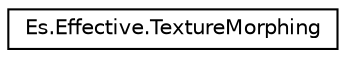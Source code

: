 digraph "Graphical Class Hierarchy"
{
  edge [fontname="Helvetica",fontsize="10",labelfontname="Helvetica",labelfontsize="10"];
  node [fontname="Helvetica",fontsize="10",shape=record];
  rankdir="LR";
  Node0 [label="Es.Effective.TextureMorphing",height=0.2,width=0.4,color="black", fillcolor="white", style="filled",URL="$class_es_1_1_effective_1_1_texture_morphing.html",tooltip="A class that morphs the texture. "];
}

